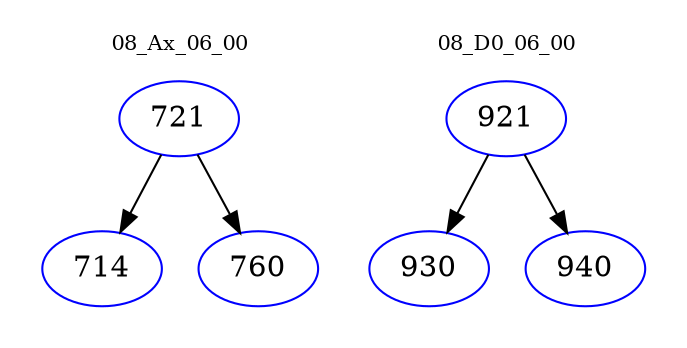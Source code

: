 digraph{
subgraph cluster_0 {
color = white
label = "08_Ax_06_00";
fontsize=10;
T0_721 [label="721", color="blue"]
T0_721 -> T0_714 [color="black"]
T0_714 [label="714", color="blue"]
T0_721 -> T0_760 [color="black"]
T0_760 [label="760", color="blue"]
}
subgraph cluster_1 {
color = white
label = "08_D0_06_00";
fontsize=10;
T1_921 [label="921", color="blue"]
T1_921 -> T1_930 [color="black"]
T1_930 [label="930", color="blue"]
T1_921 -> T1_940 [color="black"]
T1_940 [label="940", color="blue"]
}
}
